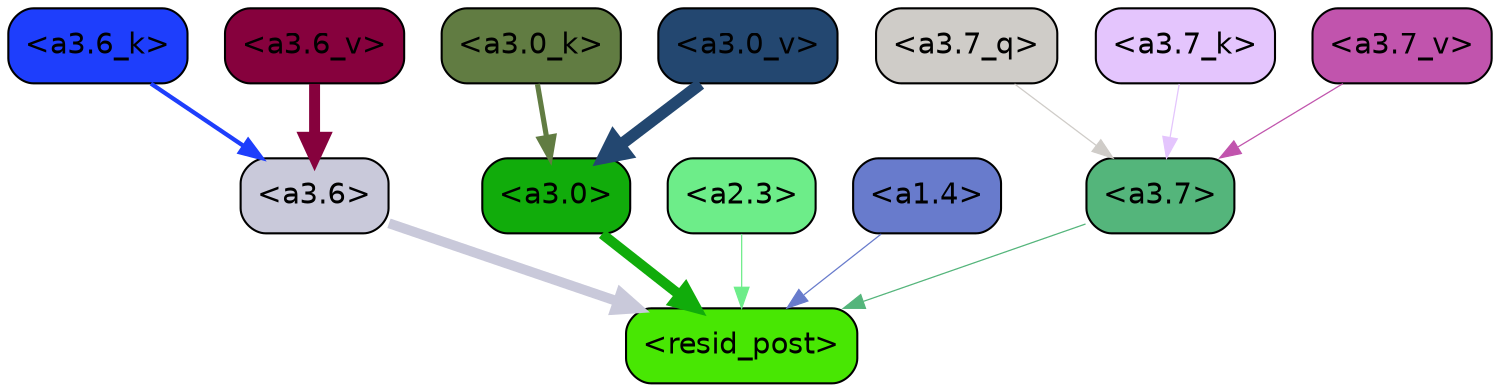 strict digraph "" {
	graph [bgcolor=transparent,
		layout=dot,
		overlap=false,
		splines=true
	];
	"<a3.7>"	[color=black,
		fillcolor="#54b57b",
		fontname=Helvetica,
		shape=box,
		style="filled, rounded"];
	"<resid_post>"	[color=black,
		fillcolor="#48e703",
		fontname=Helvetica,
		shape=box,
		style="filled, rounded"];
	"<a3.7>" -> "<resid_post>"	[color="#54b57b",
		penwidth=0.6];
	"<a3.6>"	[color=black,
		fillcolor="#c9c9da",
		fontname=Helvetica,
		shape=box,
		style="filled, rounded"];
	"<a3.6>" -> "<resid_post>"	[color="#c9c9da",
		penwidth=4.751612067222595];
	"<a3.0>"	[color=black,
		fillcolor="#11ac0b",
		fontname=Helvetica,
		shape=box,
		style="filled, rounded"];
	"<a3.0>" -> "<resid_post>"	[color="#11ac0b",
		penwidth=4.884142994880676];
	"<a2.3>"	[color=black,
		fillcolor="#6ded89",
		fontname=Helvetica,
		shape=box,
		style="filled, rounded"];
	"<a2.3>" -> "<resid_post>"	[color="#6ded89",
		penwidth=0.6];
	"<a1.4>"	[color=black,
		fillcolor="#687bcc",
		fontname=Helvetica,
		shape=box,
		style="filled, rounded"];
	"<a1.4>" -> "<resid_post>"	[color="#687bcc",
		penwidth=0.6];
	"<a3.7_q>"	[color=black,
		fillcolor="#cfccc8",
		fontname=Helvetica,
		shape=box,
		style="filled, rounded"];
	"<a3.7_q>" -> "<a3.7>"	[color="#cfccc8",
		penwidth=0.6];
	"<a3.7_k>"	[color=black,
		fillcolor="#e4c5fd",
		fontname=Helvetica,
		shape=box,
		style="filled, rounded"];
	"<a3.7_k>" -> "<a3.7>"	[color="#e4c5fd",
		penwidth=0.6];
	"<a3.6_k>"	[color=black,
		fillcolor="#1e3efc",
		fontname=Helvetica,
		shape=box,
		style="filled, rounded"];
	"<a3.6_k>" -> "<a3.6>"	[color="#1e3efc",
		penwidth=2.048597991466522];
	"<a3.0_k>"	[color=black,
		fillcolor="#617c42",
		fontname=Helvetica,
		shape=box,
		style="filled, rounded"];
	"<a3.0_k>" -> "<a3.0>"	[color="#617c42",
		penwidth=2.476402521133423];
	"<a3.7_v>"	[color=black,
		fillcolor="#c154ad",
		fontname=Helvetica,
		shape=box,
		style="filled, rounded"];
	"<a3.7_v>" -> "<a3.7>"	[color="#c154ad",
		penwidth=0.6];
	"<a3.6_v>"	[color=black,
		fillcolor="#86013d",
		fontname=Helvetica,
		shape=box,
		style="filled, rounded"];
	"<a3.6_v>" -> "<a3.6>"	[color="#86013d",
		penwidth=5.2550448179244995];
	"<a3.0_v>"	[color=black,
		fillcolor="#234770",
		fontname=Helvetica,
		shape=box,
		style="filled, rounded"];
	"<a3.0_v>" -> "<a3.0>"	[color="#234770",
		penwidth=5.652270674705505];
}

